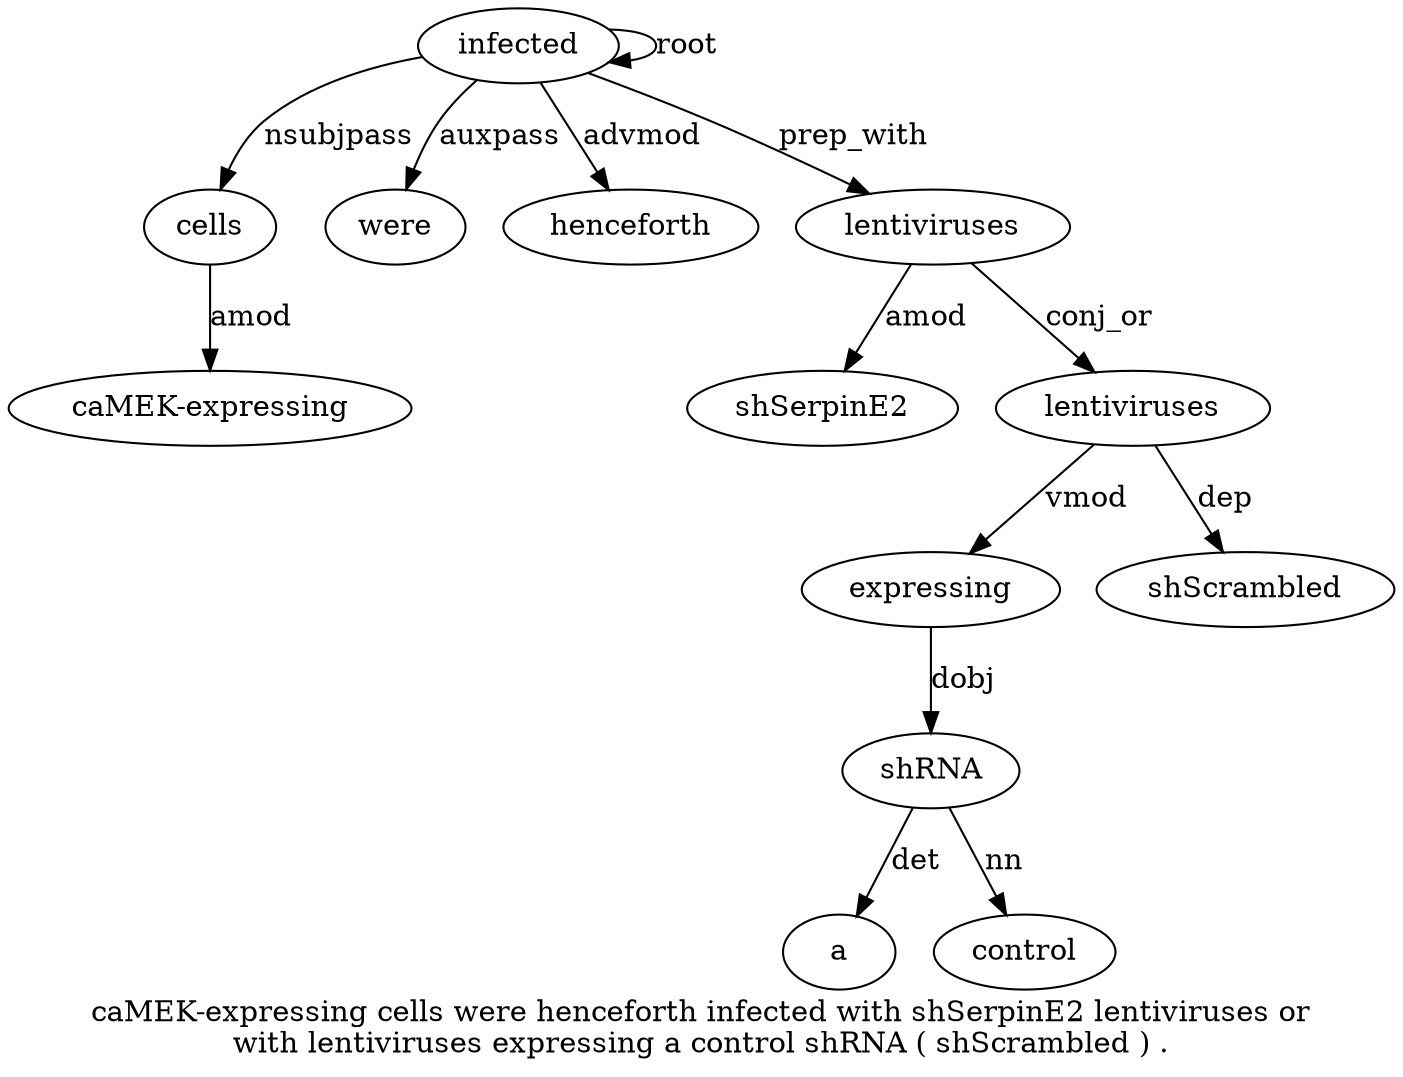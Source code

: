 digraph "caMEK-expressing cells were henceforth infected with shSerpinE2 lentiviruses or with lentiviruses expressing a control shRNA ( shScrambled ) ." {
label="caMEK-expressing cells were henceforth infected with shSerpinE2 lentiviruses or
with lentiviruses expressing a control shRNA ( shScrambled ) .";
cells2 [style=filled, fillcolor=white, label=cells];
"caMEK-expressing1" [style=filled, fillcolor=white, label="caMEK-expressing"];
cells2 -> "caMEK-expressing1"  [label=amod];
infected5 [style=filled, fillcolor=white, label=infected];
infected5 -> cells2  [label=nsubjpass];
were3 [style=filled, fillcolor=white, label=were];
infected5 -> were3  [label=auxpass];
henceforth4 [style=filled, fillcolor=white, label=henceforth];
infected5 -> henceforth4  [label=advmod];
infected5 -> infected5  [label=root];
lentiviruses8 [style=filled, fillcolor=white, label=lentiviruses];
shSerpinE27 [style=filled, fillcolor=white, label=shSerpinE2];
lentiviruses8 -> shSerpinE27  [label=amod];
infected5 -> lentiviruses8  [label=prep_with];
lentiviruses11 [style=filled, fillcolor=white, label=lentiviruses];
lentiviruses8 -> lentiviruses11  [label=conj_or];
expressing12 [style=filled, fillcolor=white, label=expressing];
lentiviruses11 -> expressing12  [label=vmod];
shRNA15 [style=filled, fillcolor=white, label=shRNA];
a13 [style=filled, fillcolor=white, label=a];
shRNA15 -> a13  [label=det];
control14 [style=filled, fillcolor=white, label=control];
shRNA15 -> control14  [label=nn];
expressing12 -> shRNA15  [label=dobj];
shScrambled17 [style=filled, fillcolor=white, label=shScrambled];
lentiviruses11 -> shScrambled17  [label=dep];
}
